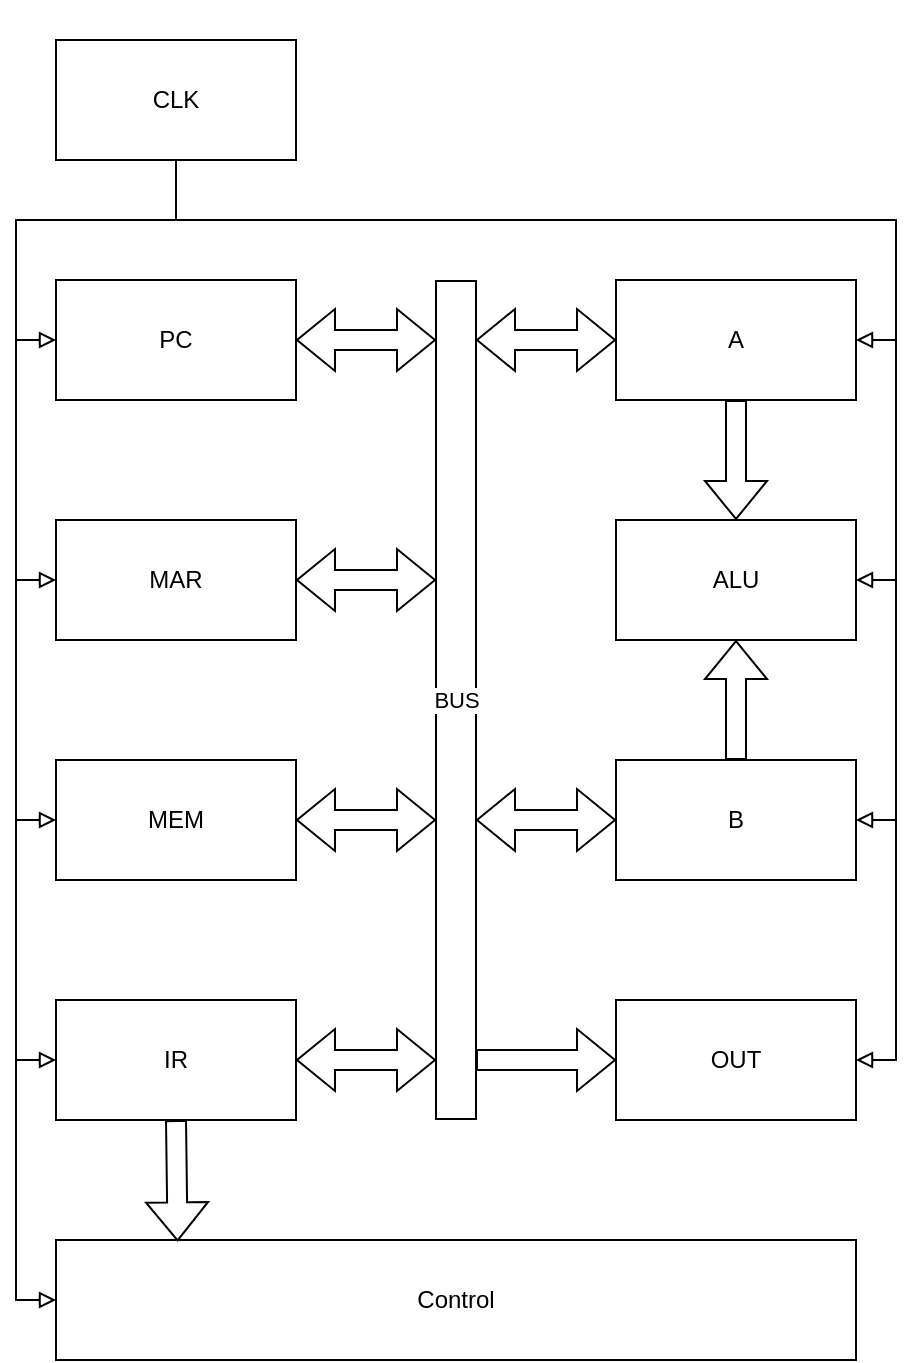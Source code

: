 <mxfile version="15.8.9" type="github">
  <diagram id="91MwsRFWGDt2XD7xXxqJ" name="Page-1">
    <mxGraphModel dx="897" dy="690" grid="1" gridSize="10" guides="1" tooltips="1" connect="1" arrows="1" fold="1" page="1" pageScale="1" pageWidth="827" pageHeight="1169" math="0" shadow="0">
      <root>
        <mxCell id="0" />
        <mxCell id="1" parent="0" />
        <mxCell id="gEWWCz81dc7d-AvvKmdt-33" style="edgeStyle=orthogonalEdgeStyle;rounded=0;orthogonalLoop=1;jettySize=auto;html=1;exitX=1;exitY=0.5;exitDx=0;exitDy=0;entryX=0.5;entryY=1;entryDx=0;entryDy=0;startArrow=block;startFill=0;endArrow=none;endFill=0;endSize=6;fillColor=default;" edge="1" parent="1" source="gEWWCz81dc7d-AvvKmdt-1" target="gEWWCz81dc7d-AvvKmdt-22">
          <mxGeometry relative="1" as="geometry" />
        </mxCell>
        <mxCell id="gEWWCz81dc7d-AvvKmdt-1" value="A" style="rounded=0;whiteSpace=wrap;html=1;" vertex="1" parent="1">
          <mxGeometry x="520" y="280" width="120" height="60" as="geometry" />
        </mxCell>
        <mxCell id="gEWWCz81dc7d-AvvKmdt-39" style="edgeStyle=orthogonalEdgeStyle;rounded=0;orthogonalLoop=1;jettySize=auto;html=1;exitX=1;exitY=0.5;exitDx=0;exitDy=0;entryX=0.5;entryY=1;entryDx=0;entryDy=0;startArrow=block;startFill=0;endArrow=none;endFill=0;endSize=6;fillColor=default;" edge="1" parent="1" source="gEWWCz81dc7d-AvvKmdt-2" target="gEWWCz81dc7d-AvvKmdt-22">
          <mxGeometry relative="1" as="geometry">
            <Array as="points">
              <mxPoint x="660" y="550" />
              <mxPoint x="660" y="250" />
              <mxPoint x="300" y="250" />
            </Array>
          </mxGeometry>
        </mxCell>
        <mxCell id="gEWWCz81dc7d-AvvKmdt-2" value="B" style="rounded=0;whiteSpace=wrap;html=1;" vertex="1" parent="1">
          <mxGeometry x="520" y="520" width="120" height="60" as="geometry" />
        </mxCell>
        <mxCell id="gEWWCz81dc7d-AvvKmdt-38" style="edgeStyle=orthogonalEdgeStyle;rounded=0;orthogonalLoop=1;jettySize=auto;html=1;exitX=1;exitY=0.5;exitDx=0;exitDy=0;entryX=0.5;entryY=1;entryDx=0;entryDy=0;startArrow=block;startFill=0;endArrow=none;endFill=0;endSize=6;fillColor=default;" edge="1" parent="1" source="gEWWCz81dc7d-AvvKmdt-3" target="gEWWCz81dc7d-AvvKmdt-22">
          <mxGeometry relative="1" as="geometry">
            <Array as="points">
              <mxPoint x="660" y="430" />
              <mxPoint x="660" y="250" />
              <mxPoint x="300" y="250" />
            </Array>
          </mxGeometry>
        </mxCell>
        <mxCell id="gEWWCz81dc7d-AvvKmdt-3" value="ALU" style="rounded=0;whiteSpace=wrap;html=1;" vertex="1" parent="1">
          <mxGeometry x="520" y="400" width="120" height="60" as="geometry" />
        </mxCell>
        <mxCell id="gEWWCz81dc7d-AvvKmdt-31" style="edgeStyle=orthogonalEdgeStyle;rounded=0;orthogonalLoop=1;jettySize=auto;html=1;exitX=0;exitY=0.5;exitDx=0;exitDy=0;entryX=0.5;entryY=1;entryDx=0;entryDy=0;startArrow=block;startFill=0;endArrow=none;endFill=0;endSize=6;fillColor=default;" edge="1" parent="1" source="gEWWCz81dc7d-AvvKmdt-4" target="gEWWCz81dc7d-AvvKmdt-22">
          <mxGeometry relative="1" as="geometry" />
        </mxCell>
        <mxCell id="gEWWCz81dc7d-AvvKmdt-4" value="PC" style="rounded=0;whiteSpace=wrap;html=1;" vertex="1" parent="1">
          <mxGeometry x="240" y="280" width="120" height="60" as="geometry" />
        </mxCell>
        <mxCell id="gEWWCz81dc7d-AvvKmdt-34" style="edgeStyle=orthogonalEdgeStyle;rounded=0;orthogonalLoop=1;jettySize=auto;html=1;exitX=0;exitY=0.5;exitDx=0;exitDy=0;entryX=0.5;entryY=1;entryDx=0;entryDy=0;startArrow=block;startFill=0;endArrow=none;endFill=0;endSize=6;fillColor=default;" edge="1" parent="1" source="gEWWCz81dc7d-AvvKmdt-5" target="gEWWCz81dc7d-AvvKmdt-22">
          <mxGeometry relative="1" as="geometry">
            <Array as="points">
              <mxPoint x="220" y="430" />
              <mxPoint x="220" y="250" />
              <mxPoint x="300" y="250" />
            </Array>
          </mxGeometry>
        </mxCell>
        <mxCell id="gEWWCz81dc7d-AvvKmdt-5" value="MAR" style="rounded=0;whiteSpace=wrap;html=1;" vertex="1" parent="1">
          <mxGeometry x="240" y="400" width="120" height="60" as="geometry" />
        </mxCell>
        <mxCell id="gEWWCz81dc7d-AvvKmdt-36" style="edgeStyle=orthogonalEdgeStyle;rounded=0;orthogonalLoop=1;jettySize=auto;html=1;exitX=0;exitY=0.5;exitDx=0;exitDy=0;startArrow=block;startFill=0;endArrow=none;endFill=0;endSize=6;fillColor=default;" edge="1" parent="1" source="gEWWCz81dc7d-AvvKmdt-6">
          <mxGeometry relative="1" as="geometry">
            <mxPoint x="300" y="220" as="targetPoint" />
            <Array as="points">
              <mxPoint x="220" y="670" />
              <mxPoint x="220" y="250" />
              <mxPoint x="300" y="250" />
            </Array>
          </mxGeometry>
        </mxCell>
        <mxCell id="gEWWCz81dc7d-AvvKmdt-6" value="IR" style="rounded=0;whiteSpace=wrap;html=1;" vertex="1" parent="1">
          <mxGeometry x="240" y="640" width="120" height="60" as="geometry" />
        </mxCell>
        <mxCell id="gEWWCz81dc7d-AvvKmdt-35" style="edgeStyle=orthogonalEdgeStyle;rounded=0;orthogonalLoop=1;jettySize=auto;html=1;exitX=0;exitY=0.5;exitDx=0;exitDy=0;entryX=0.5;entryY=1;entryDx=0;entryDy=0;startArrow=block;startFill=0;endArrow=none;endFill=0;endSize=6;fillColor=default;" edge="1" parent="1" source="gEWWCz81dc7d-AvvKmdt-7" target="gEWWCz81dc7d-AvvKmdt-22">
          <mxGeometry relative="1" as="geometry">
            <Array as="points">
              <mxPoint x="220" y="550" />
              <mxPoint x="220" y="250" />
              <mxPoint x="300" y="250" />
            </Array>
          </mxGeometry>
        </mxCell>
        <mxCell id="gEWWCz81dc7d-AvvKmdt-7" value="MEM" style="rounded=0;whiteSpace=wrap;html=1;" vertex="1" parent="1">
          <mxGeometry x="240" y="520" width="120" height="60" as="geometry" />
        </mxCell>
        <mxCell id="gEWWCz81dc7d-AvvKmdt-40" style="edgeStyle=orthogonalEdgeStyle;rounded=0;orthogonalLoop=1;jettySize=auto;html=1;exitX=1;exitY=0.5;exitDx=0;exitDy=0;entryX=0.5;entryY=1;entryDx=0;entryDy=0;startArrow=block;startFill=0;endArrow=none;endFill=0;endSize=6;fillColor=default;" edge="1" parent="1" source="gEWWCz81dc7d-AvvKmdt-8" target="gEWWCz81dc7d-AvvKmdt-22">
          <mxGeometry relative="1" as="geometry">
            <Array as="points">
              <mxPoint x="660" y="670" />
              <mxPoint x="660" y="250" />
              <mxPoint x="300" y="250" />
            </Array>
          </mxGeometry>
        </mxCell>
        <mxCell id="gEWWCz81dc7d-AvvKmdt-8" value="OUT" style="rounded=0;whiteSpace=wrap;html=1;" vertex="1" parent="1">
          <mxGeometry x="520" y="640" width="120" height="60" as="geometry" />
        </mxCell>
        <mxCell id="gEWWCz81dc7d-AvvKmdt-9" value="" style="shape=flexArrow;endArrow=none;html=1;rounded=0;strokeColor=none;endFill=0;" edge="1" parent="1">
          <mxGeometry width="50" height="50" relative="1" as="geometry">
            <mxPoint x="290" y="600" as="sourcePoint" />
            <mxPoint x="290" y="140" as="targetPoint" />
          </mxGeometry>
        </mxCell>
        <mxCell id="gEWWCz81dc7d-AvvKmdt-11" value="BUS" style="shape=flexArrow;endArrow=none;html=1;rounded=0;endFill=0;fillColor=default;endSize=6;width=20;" edge="1" parent="1">
          <mxGeometry width="50" height="50" relative="1" as="geometry">
            <mxPoint x="440" y="700" as="sourcePoint" />
            <mxPoint x="440" y="280" as="targetPoint" />
          </mxGeometry>
        </mxCell>
        <mxCell id="gEWWCz81dc7d-AvvKmdt-12" value="" style="shape=flexArrow;endArrow=classic;startArrow=classic;html=1;rounded=0;entryX=0;entryY=0.5;entryDx=0;entryDy=0;" edge="1" parent="1" target="gEWWCz81dc7d-AvvKmdt-1">
          <mxGeometry width="100" height="100" relative="1" as="geometry">
            <mxPoint x="450" y="310" as="sourcePoint" />
            <mxPoint x="580" y="400" as="targetPoint" />
          </mxGeometry>
        </mxCell>
        <mxCell id="gEWWCz81dc7d-AvvKmdt-13" value="" style="shape=flexArrow;endArrow=none;startArrow=block;html=1;rounded=0;endSize=6;fillColor=default;entryX=0.5;entryY=1;entryDx=0;entryDy=0;startFill=0;endFill=0;" edge="1" parent="1" source="gEWWCz81dc7d-AvvKmdt-3" target="gEWWCz81dc7d-AvvKmdt-1">
          <mxGeometry width="100" height="100" relative="1" as="geometry">
            <mxPoint x="480" y="600" as="sourcePoint" />
            <mxPoint x="580" y="500" as="targetPoint" />
          </mxGeometry>
        </mxCell>
        <mxCell id="gEWWCz81dc7d-AvvKmdt-14" value="" style="shape=flexArrow;endArrow=classic;startArrow=none;html=1;rounded=0;endSize=6;fillColor=default;entryX=0.5;entryY=1;entryDx=0;entryDy=0;startFill=0;" edge="1" parent="1" source="gEWWCz81dc7d-AvvKmdt-2" target="gEWWCz81dc7d-AvvKmdt-3">
          <mxGeometry width="100" height="100" relative="1" as="geometry">
            <mxPoint x="480" y="600" as="sourcePoint" />
            <mxPoint x="580" y="500" as="targetPoint" />
          </mxGeometry>
        </mxCell>
        <mxCell id="gEWWCz81dc7d-AvvKmdt-15" value="" style="shape=flexArrow;endArrow=classic;startArrow=classic;html=1;rounded=0;endSize=6;fillColor=default;entryX=0;entryY=0.5;entryDx=0;entryDy=0;" edge="1" parent="1" target="gEWWCz81dc7d-AvvKmdt-2">
          <mxGeometry width="100" height="100" relative="1" as="geometry">
            <mxPoint x="450" y="550" as="sourcePoint" />
            <mxPoint x="580" y="500" as="targetPoint" />
          </mxGeometry>
        </mxCell>
        <mxCell id="gEWWCz81dc7d-AvvKmdt-16" value="" style="shape=flexArrow;endArrow=classic;startArrow=none;html=1;rounded=0;endSize=6;fillColor=default;entryX=0;entryY=0.5;entryDx=0;entryDy=0;startFill=0;" edge="1" parent="1" target="gEWWCz81dc7d-AvvKmdt-8">
          <mxGeometry width="100" height="100" relative="1" as="geometry">
            <mxPoint x="450" y="670" as="sourcePoint" />
            <mxPoint x="580" y="500" as="targetPoint" />
          </mxGeometry>
        </mxCell>
        <mxCell id="gEWWCz81dc7d-AvvKmdt-17" value="" style="shape=flexArrow;endArrow=classic;startArrow=classic;html=1;rounded=0;endSize=6;fillColor=default;entryX=1;entryY=0.5;entryDx=0;entryDy=0;" edge="1" parent="1" target="gEWWCz81dc7d-AvvKmdt-4">
          <mxGeometry width="100" height="100" relative="1" as="geometry">
            <mxPoint x="430" y="310" as="sourcePoint" />
            <mxPoint x="580" y="500" as="targetPoint" />
          </mxGeometry>
        </mxCell>
        <mxCell id="gEWWCz81dc7d-AvvKmdt-18" value="" style="shape=flexArrow;endArrow=classic;startArrow=classic;html=1;rounded=0;endSize=6;fillColor=default;entryX=1;entryY=0.5;entryDx=0;entryDy=0;" edge="1" parent="1" target="gEWWCz81dc7d-AvvKmdt-5">
          <mxGeometry width="100" height="100" relative="1" as="geometry">
            <mxPoint x="430" y="430" as="sourcePoint" />
            <mxPoint x="580" y="500" as="targetPoint" />
          </mxGeometry>
        </mxCell>
        <mxCell id="gEWWCz81dc7d-AvvKmdt-19" value="" style="shape=flexArrow;endArrow=classic;startArrow=classic;html=1;rounded=0;endSize=6;fillColor=default;entryX=1;entryY=0.5;entryDx=0;entryDy=0;" edge="1" parent="1" target="gEWWCz81dc7d-AvvKmdt-7">
          <mxGeometry width="100" height="100" relative="1" as="geometry">
            <mxPoint x="430" y="550" as="sourcePoint" />
            <mxPoint x="580" y="500" as="targetPoint" />
          </mxGeometry>
        </mxCell>
        <mxCell id="gEWWCz81dc7d-AvvKmdt-20" value="" style="shape=flexArrow;endArrow=classic;startArrow=classic;html=1;rounded=0;endSize=6;fillColor=default;exitX=1;exitY=0.5;exitDx=0;exitDy=0;" edge="1" parent="1" source="gEWWCz81dc7d-AvvKmdt-6">
          <mxGeometry width="100" height="100" relative="1" as="geometry">
            <mxPoint x="480" y="600" as="sourcePoint" />
            <mxPoint x="430" y="670" as="targetPoint" />
          </mxGeometry>
        </mxCell>
        <mxCell id="gEWWCz81dc7d-AvvKmdt-22" value="CLK" style="rounded=0;whiteSpace=wrap;html=1;" vertex="1" parent="1">
          <mxGeometry x="240" y="160" width="120" height="60" as="geometry" />
        </mxCell>
        <mxCell id="gEWWCz81dc7d-AvvKmdt-41" style="edgeStyle=orthogonalEdgeStyle;rounded=0;orthogonalLoop=1;jettySize=auto;html=1;exitX=0;exitY=0.5;exitDx=0;exitDy=0;entryX=0.5;entryY=1;entryDx=0;entryDy=0;startArrow=block;startFill=0;endArrow=none;endFill=0;endSize=6;fillColor=default;" edge="1" parent="1" source="gEWWCz81dc7d-AvvKmdt-28" target="gEWWCz81dc7d-AvvKmdt-22">
          <mxGeometry relative="1" as="geometry">
            <Array as="points">
              <mxPoint x="220" y="790" />
              <mxPoint x="220" y="250" />
              <mxPoint x="300" y="250" />
            </Array>
          </mxGeometry>
        </mxCell>
        <mxCell id="gEWWCz81dc7d-AvvKmdt-28" value="Control" style="rounded=0;whiteSpace=wrap;html=1;" vertex="1" parent="1">
          <mxGeometry x="240" y="760" width="400" height="60" as="geometry" />
        </mxCell>
        <mxCell id="gEWWCz81dc7d-AvvKmdt-29" value="" style="shape=flexArrow;endArrow=none;startArrow=block;html=1;rounded=0;endSize=6;fillColor=default;entryX=0.5;entryY=1;entryDx=0;entryDy=0;exitX=0.152;exitY=0.011;exitDx=0;exitDy=0;exitPerimeter=0;startFill=0;endFill=0;" edge="1" parent="1" source="gEWWCz81dc7d-AvvKmdt-28" target="gEWWCz81dc7d-AvvKmdt-6">
          <mxGeometry width="100" height="100" relative="1" as="geometry">
            <mxPoint x="360" y="560" as="sourcePoint" />
            <mxPoint x="460" y="460" as="targetPoint" />
          </mxGeometry>
        </mxCell>
      </root>
    </mxGraphModel>
  </diagram>
</mxfile>
